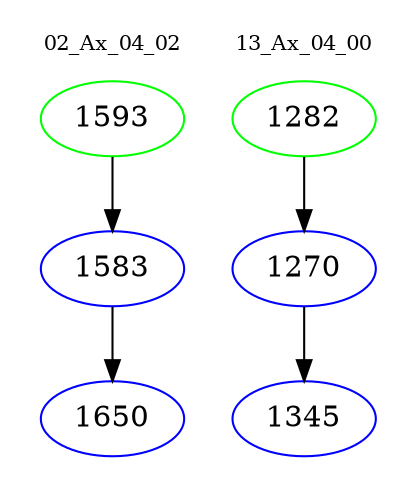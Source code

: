 digraph{
subgraph cluster_0 {
color = white
label = "02_Ax_04_02";
fontsize=10;
T0_1593 [label="1593", color="green"]
T0_1593 -> T0_1583 [color="black"]
T0_1583 [label="1583", color="blue"]
T0_1583 -> T0_1650 [color="black"]
T0_1650 [label="1650", color="blue"]
}
subgraph cluster_1 {
color = white
label = "13_Ax_04_00";
fontsize=10;
T1_1282 [label="1282", color="green"]
T1_1282 -> T1_1270 [color="black"]
T1_1270 [label="1270", color="blue"]
T1_1270 -> T1_1345 [color="black"]
T1_1345 [label="1345", color="blue"]
}
}
